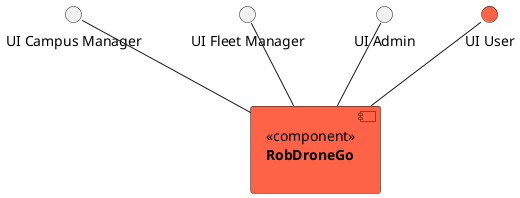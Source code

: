 @startuml

() "UI Campus Manager" as CM
() "UI Fleet Manager" as FM
() "UI Admin" as SM
() "UI User" as U #FF6347

component RDG #FF6347  [
  <<component>>
  **RobDroneGo**

]

CM -d- RDG
FM -d- RDG
SM -d- RDG
U  -d- RDG

@enduml
